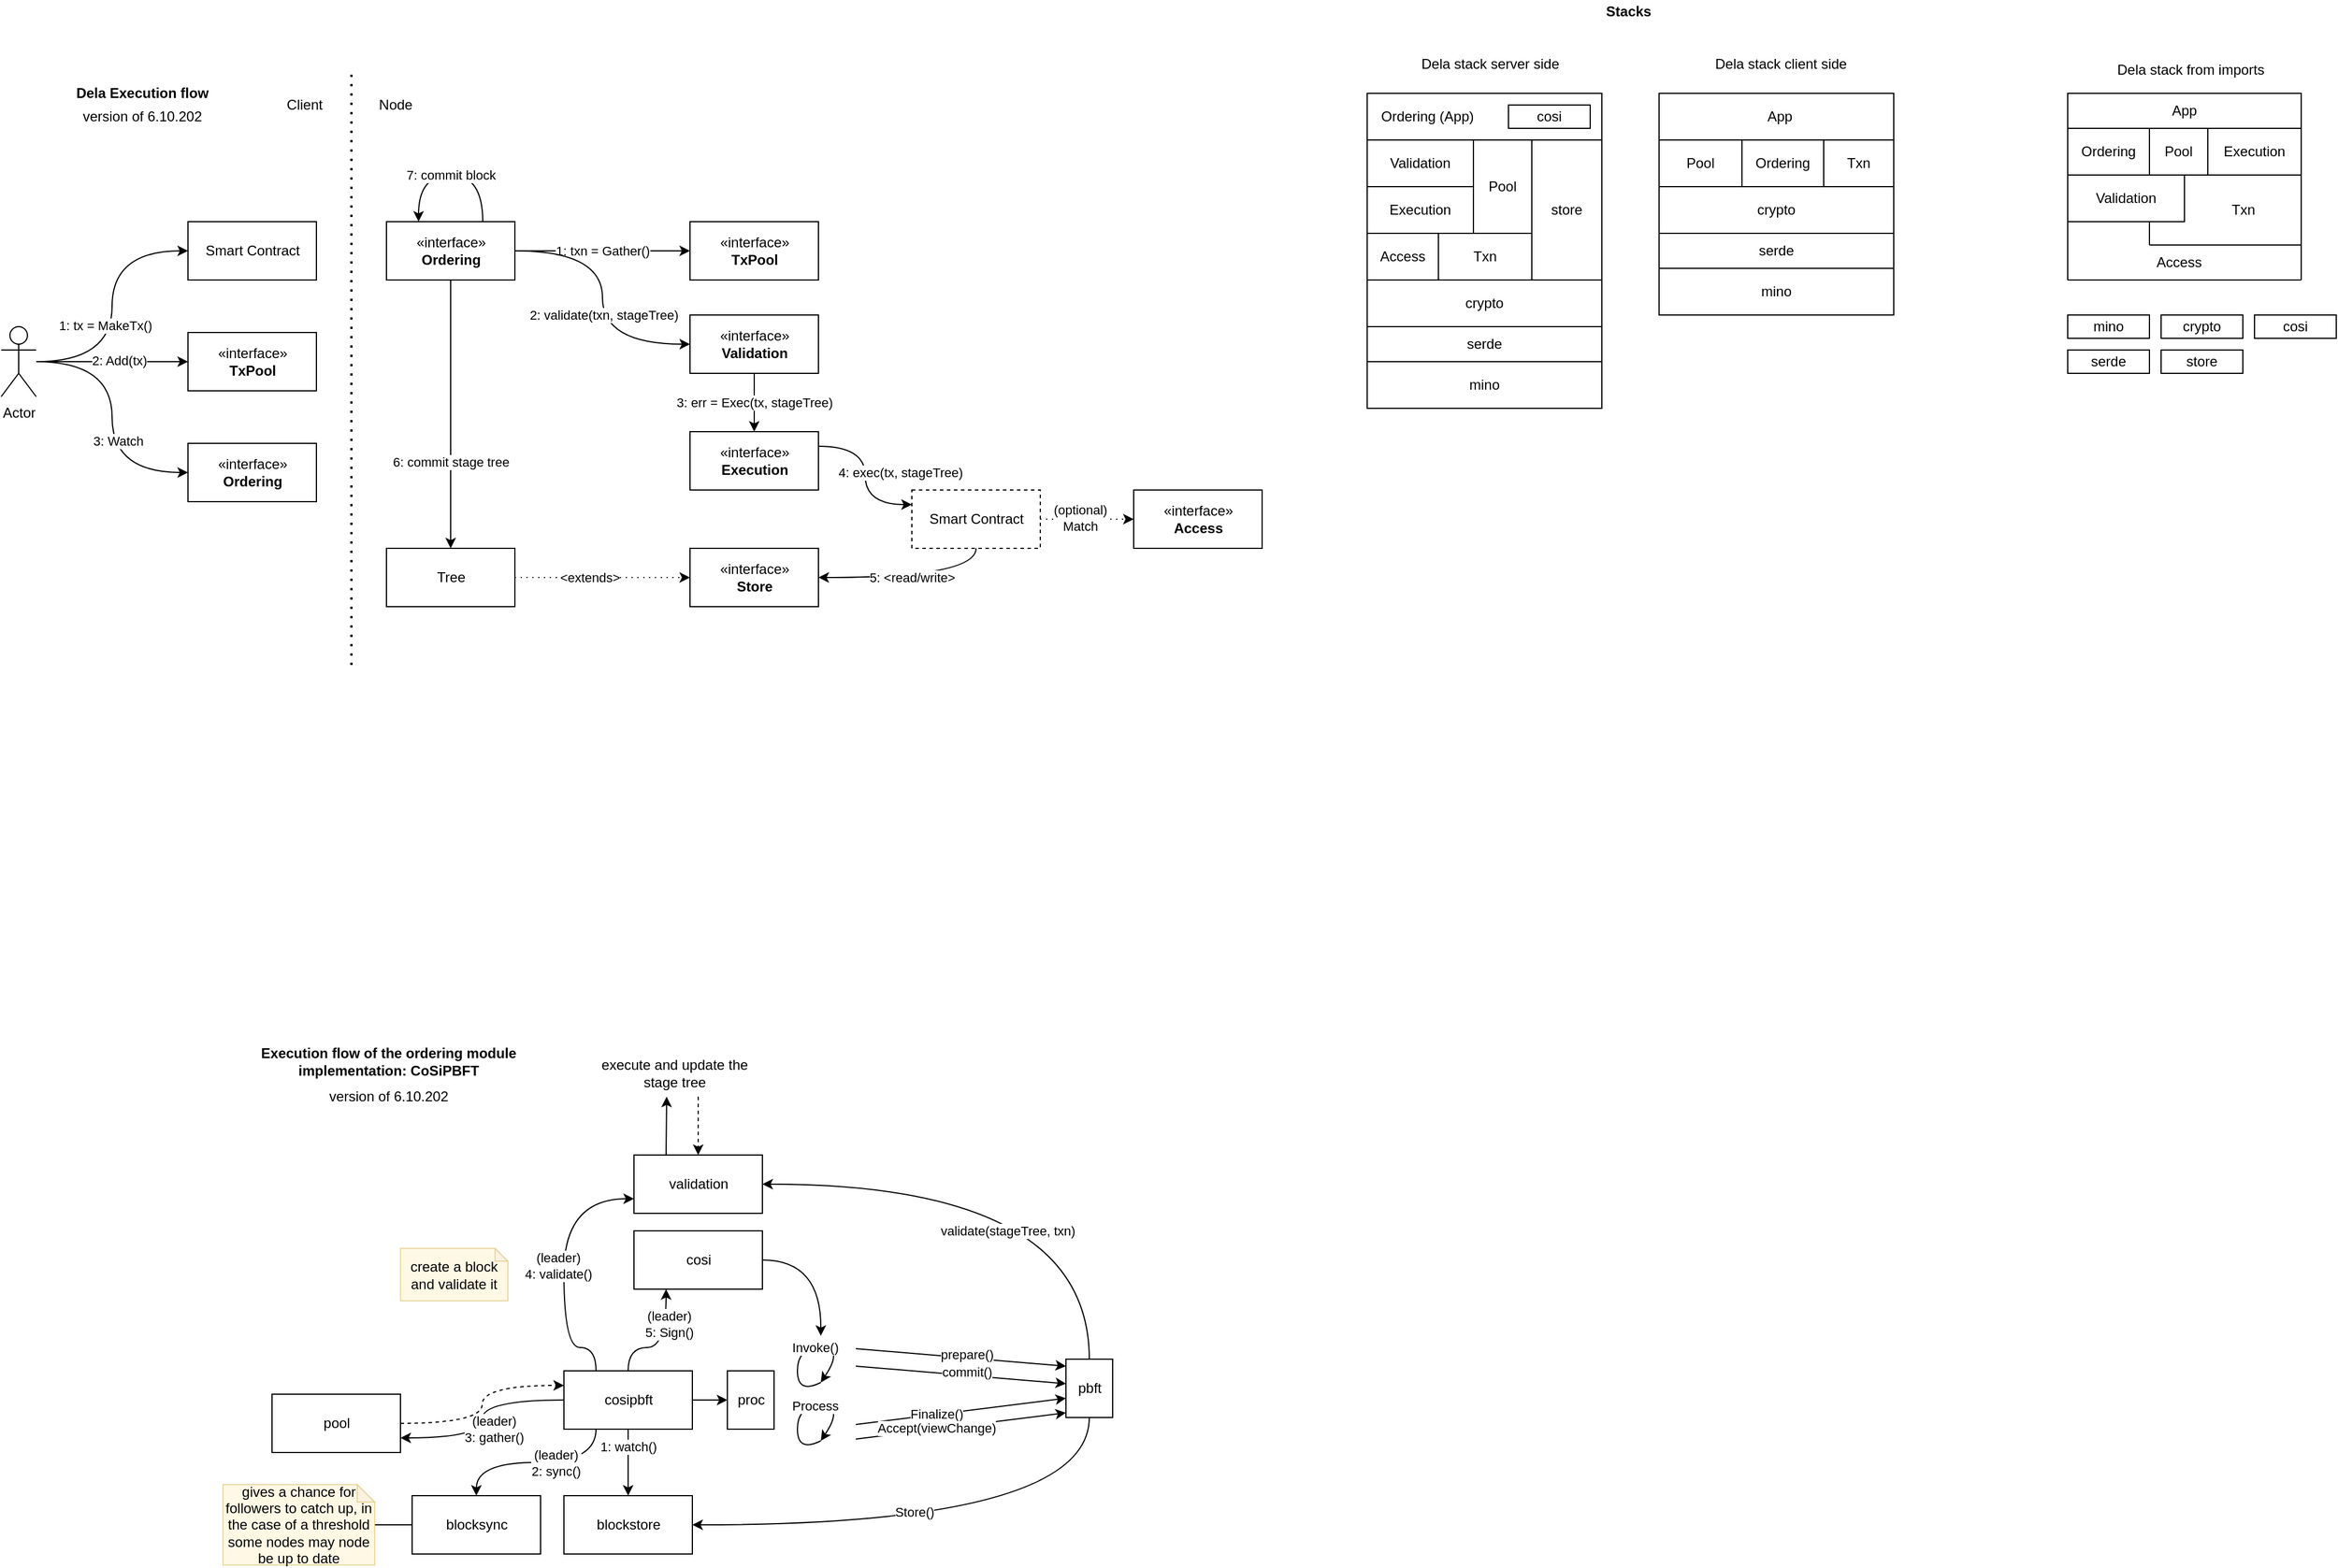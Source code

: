 <mxfile version="13.7.3" type="device"><diagram id="Lo1qWd_rCUlNTBz6Jyar" name="Page-1"><mxGraphModel dx="1171" dy="717" grid="1" gridSize="10" guides="1" tooltips="1" connect="1" arrows="1" fold="1" page="1" pageScale="1" pageWidth="1169" pageHeight="827" math="0" shadow="0"><root><mxCell id="0"/><mxCell id="1" parent="0"/><mxCell id="4vT_wiRByXGR3lEY-Mk2-6" style="edgeStyle=orthogonalEdgeStyle;rounded=0;orthogonalLoop=1;jettySize=auto;html=1;entryX=0;entryY=0.5;entryDx=0;entryDy=0;curved=1;" parent="1" source="4vT_wiRByXGR3lEY-Mk2-2" target="4vT_wiRByXGR3lEY-Mk2-5" edge="1"><mxGeometry relative="1" as="geometry"/></mxCell><mxCell id="4vT_wiRByXGR3lEY-Mk2-8" value="1: tx = MakeTx()" style="edgeLabel;html=1;align=center;verticalAlign=middle;resizable=0;points=[];" parent="4vT_wiRByXGR3lEY-Mk2-6" vertex="1" connectable="0"><mxGeometry x="-0.141" y="6" relative="1" as="geometry"><mxPoint as="offset"/></mxGeometry></mxCell><mxCell id="4vT_wiRByXGR3lEY-Mk2-7" style="edgeStyle=orthogonalEdgeStyle;curved=1;rounded=0;orthogonalLoop=1;jettySize=auto;html=1;entryX=0;entryY=0.5;entryDx=0;entryDy=0;" parent="1" source="4vT_wiRByXGR3lEY-Mk2-2" target="4vT_wiRByXGR3lEY-Mk2-3" edge="1"><mxGeometry relative="1" as="geometry"/></mxCell><mxCell id="4vT_wiRByXGR3lEY-Mk2-11" value="2: Add(tx)" style="edgeLabel;html=1;align=center;verticalAlign=middle;resizable=0;points=[];" parent="4vT_wiRByXGR3lEY-Mk2-7" vertex="1" connectable="0"><mxGeometry x="0.092" y="1" relative="1" as="geometry"><mxPoint as="offset"/></mxGeometry></mxCell><mxCell id="4vT_wiRByXGR3lEY-Mk2-13" style="edgeStyle=orthogonalEdgeStyle;curved=1;rounded=0;orthogonalLoop=1;jettySize=auto;html=1;entryX=0;entryY=0.5;entryDx=0;entryDy=0;" parent="1" source="4vT_wiRByXGR3lEY-Mk2-2" target="4vT_wiRByXGR3lEY-Mk2-12" edge="1"><mxGeometry relative="1" as="geometry"/></mxCell><mxCell id="4vT_wiRByXGR3lEY-Mk2-14" value="3: Watch" style="edgeLabel;html=1;align=center;verticalAlign=middle;resizable=0;points=[];" parent="4vT_wiRByXGR3lEY-Mk2-13" vertex="1" connectable="0"><mxGeometry x="0.182" y="5" relative="1" as="geometry"><mxPoint as="offset"/></mxGeometry></mxCell><mxCell id="4vT_wiRByXGR3lEY-Mk2-2" value="Actor" style="shape=umlActor;verticalLabelPosition=bottom;verticalAlign=top;html=1;" parent="1" vertex="1"><mxGeometry x="20" y="380" width="30" height="60" as="geometry"/></mxCell><mxCell id="4vT_wiRByXGR3lEY-Mk2-3" value="«interface»&lt;br&gt;&lt;b&gt;TxPool&lt;/b&gt;" style="html=1;" parent="1" vertex="1"><mxGeometry x="180" y="385" width="110" height="50" as="geometry"/></mxCell><mxCell id="4vT_wiRByXGR3lEY-Mk2-5" value="Smart Contract" style="html=1;" parent="1" vertex="1"><mxGeometry x="180" y="290" width="110" height="50" as="geometry"/></mxCell><mxCell id="4vT_wiRByXGR3lEY-Mk2-12" value="«interface»&lt;br&gt;&lt;b&gt;Ordering&lt;/b&gt;" style="html=1;" parent="1" vertex="1"><mxGeometry x="180" y="480" width="110" height="50" as="geometry"/></mxCell><mxCell id="4vT_wiRByXGR3lEY-Mk2-17" value="1: txn = Gather()" style="edgeStyle=orthogonalEdgeStyle;curved=1;rounded=0;orthogonalLoop=1;jettySize=auto;html=1;entryX=0;entryY=0.5;entryDx=0;entryDy=0;" parent="1" source="4vT_wiRByXGR3lEY-Mk2-15" target="4vT_wiRByXGR3lEY-Mk2-16" edge="1"><mxGeometry relative="1" as="geometry"/></mxCell><mxCell id="4vT_wiRByXGR3lEY-Mk2-24" style="edgeStyle=orthogonalEdgeStyle;curved=1;rounded=0;orthogonalLoop=1;jettySize=auto;html=1;entryX=0;entryY=0.5;entryDx=0;entryDy=0;" parent="1" source="4vT_wiRByXGR3lEY-Mk2-15" target="4vT_wiRByXGR3lEY-Mk2-18" edge="1"><mxGeometry relative="1" as="geometry"/></mxCell><mxCell id="4vT_wiRByXGR3lEY-Mk2-25" value="2: validate(txn, stageTree)" style="edgeLabel;html=1;align=center;verticalAlign=middle;resizable=0;points=[];" parent="4vT_wiRByXGR3lEY-Mk2-24" vertex="1" connectable="0"><mxGeometry x="0.13" y="1" relative="1" as="geometry"><mxPoint as="offset"/></mxGeometry></mxCell><mxCell id="nVZTnqn4Kalg_43-VjMe-18" style="edgeStyle=orthogonalEdgeStyle;curved=1;rounded=0;orthogonalLoop=1;jettySize=auto;html=1;entryX=0.5;entryY=0;entryDx=0;entryDy=0;" edge="1" parent="1" source="4vT_wiRByXGR3lEY-Mk2-15" target="nVZTnqn4Kalg_43-VjMe-20"><mxGeometry relative="1" as="geometry"/></mxCell><mxCell id="nVZTnqn4Kalg_43-VjMe-19" value="6: commit stage tree" style="edgeLabel;html=1;align=center;verticalAlign=middle;resizable=0;points=[];" vertex="1" connectable="0" parent="nVZTnqn4Kalg_43-VjMe-18"><mxGeometry x="0.339" y="-17" relative="1" as="geometry"><mxPoint x="17" y="1.29" as="offset"/></mxGeometry></mxCell><mxCell id="4vT_wiRByXGR3lEY-Mk2-15" value="«interface»&lt;br&gt;&lt;b&gt;Ordering&lt;/b&gt;" style="html=1;" parent="1" vertex="1"><mxGeometry x="350" y="290" width="110" height="50" as="geometry"/></mxCell><mxCell id="4vT_wiRByXGR3lEY-Mk2-16" value="«interface»&lt;br&gt;&lt;b&gt;TxPool&lt;/b&gt;" style="html=1;" parent="1" vertex="1"><mxGeometry x="610" y="290" width="110" height="50" as="geometry"/></mxCell><mxCell id="4vT_wiRByXGR3lEY-Mk2-21" value="3: err = Exec(tx, stageTree)" style="edgeStyle=orthogonalEdgeStyle;curved=1;rounded=0;orthogonalLoop=1;jettySize=auto;html=1;exitX=0.5;exitY=1;exitDx=0;exitDy=0;entryX=0.5;entryY=0;entryDx=0;entryDy=0;" parent="1" source="4vT_wiRByXGR3lEY-Mk2-18" target="4vT_wiRByXGR3lEY-Mk2-20" edge="1"><mxGeometry relative="1" as="geometry"/></mxCell><mxCell id="4vT_wiRByXGR3lEY-Mk2-18" value="«interface»&lt;br&gt;&lt;b&gt;Validation&lt;/b&gt;" style="html=1;" parent="1" vertex="1"><mxGeometry x="610" y="370" width="110" height="50" as="geometry"/></mxCell><mxCell id="4vT_wiRByXGR3lEY-Mk2-23" value="5: &amp;lt;read/write&amp;gt;" style="edgeStyle=orthogonalEdgeStyle;curved=1;rounded=0;orthogonalLoop=1;jettySize=auto;html=1;exitX=0.5;exitY=1;exitDx=0;exitDy=0;" parent="1" source="nVZTnqn4Kalg_43-VjMe-10" target="4vT_wiRByXGR3lEY-Mk2-22" edge="1"><mxGeometry relative="1" as="geometry"/></mxCell><mxCell id="nVZTnqn4Kalg_43-VjMe-11" style="edgeStyle=orthogonalEdgeStyle;curved=1;rounded=0;orthogonalLoop=1;jettySize=auto;html=1;entryX=0;entryY=0.25;entryDx=0;entryDy=0;exitX=1;exitY=0.25;exitDx=0;exitDy=0;" edge="1" parent="1" source="4vT_wiRByXGR3lEY-Mk2-20" target="nVZTnqn4Kalg_43-VjMe-10"><mxGeometry relative="1" as="geometry"/></mxCell><mxCell id="nVZTnqn4Kalg_43-VjMe-25" value="4: exec(tx, stageTree)" style="edgeLabel;html=1;align=center;verticalAlign=middle;resizable=0;points=[];" vertex="1" connectable="0" parent="nVZTnqn4Kalg_43-VjMe-11"><mxGeometry x="0.162" y="6" relative="1" as="geometry"><mxPoint x="24" y="-13.33" as="offset"/></mxGeometry></mxCell><mxCell id="4vT_wiRByXGR3lEY-Mk2-20" value="«interface»&lt;br&gt;&lt;b&gt;Execution&lt;/b&gt;" style="html=1;" parent="1" vertex="1"><mxGeometry x="610" y="470" width="110" height="50" as="geometry"/></mxCell><mxCell id="4vT_wiRByXGR3lEY-Mk2-22" value="«interface»&lt;br&gt;&lt;b&gt;Store&lt;/b&gt;" style="html=1;" parent="1" vertex="1"><mxGeometry x="610" y="570" width="110" height="50" as="geometry"/></mxCell><mxCell id="4vT_wiRByXGR3lEY-Mk2-26" value="7: commit block" style="edgeStyle=orthogonalEdgeStyle;curved=1;rounded=0;orthogonalLoop=1;jettySize=auto;html=1;exitX=0.75;exitY=0;exitDx=0;exitDy=0;entryX=0.25;entryY=0;entryDx=0;entryDy=0;" parent="1" source="4vT_wiRByXGR3lEY-Mk2-15" target="4vT_wiRByXGR3lEY-Mk2-15" edge="1"><mxGeometry relative="1" as="geometry"><Array as="points"><mxPoint x="433" y="250"/><mxPoint x="378" y="250"/></Array></mxGeometry></mxCell><mxCell id="4vT_wiRByXGR3lEY-Mk2-27" value="" style="endArrow=none;dashed=1;html=1;dashPattern=1 3;strokeWidth=2;" parent="1" edge="1"><mxGeometry width="50" height="50" relative="1" as="geometry"><mxPoint x="320" y="670" as="sourcePoint"/><mxPoint x="320" y="160" as="targetPoint"/></mxGeometry></mxCell><mxCell id="4vT_wiRByXGR3lEY-Mk2-28" value="Client" style="text;html=1;strokeColor=none;fillColor=none;align=center;verticalAlign=middle;whiteSpace=wrap;rounded=0;" parent="1" vertex="1"><mxGeometry x="260" y="180" width="40" height="20" as="geometry"/></mxCell><mxCell id="4vT_wiRByXGR3lEY-Mk2-29" value="Node" style="text;html=1;strokeColor=none;fillColor=none;align=center;verticalAlign=middle;whiteSpace=wrap;rounded=0;" parent="1" vertex="1"><mxGeometry x="338" y="180" width="40" height="20" as="geometry"/></mxCell><mxCell id="4vT_wiRByXGR3lEY-Mk2-31" value="Ordering" style="rounded=0;whiteSpace=wrap;html=1;" parent="1" vertex="1"><mxGeometry x="1790" y="210" width="70" height="40" as="geometry"/></mxCell><mxCell id="4vT_wiRByXGR3lEY-Mk2-32" value="Validation" style="rounded=0;whiteSpace=wrap;html=1;" parent="1" vertex="1"><mxGeometry x="1790" y="250" width="100" height="40" as="geometry"/></mxCell><mxCell id="4vT_wiRByXGR3lEY-Mk2-33" value="Pool" style="rounded=0;whiteSpace=wrap;html=1;" parent="1" vertex="1"><mxGeometry x="1860" y="210" width="50" height="40" as="geometry"/></mxCell><mxCell id="4vT_wiRByXGR3lEY-Mk2-34" value="Execution" style="rounded=0;whiteSpace=wrap;html=1;" parent="1" vertex="1"><mxGeometry x="1910" y="210" width="80" height="40" as="geometry"/></mxCell><mxCell id="4vT_wiRByXGR3lEY-Mk2-37" value="" style="endArrow=none;html=1;elbow=vertical;" parent="1" edge="1"><mxGeometry width="50" height="50" relative="1" as="geometry"><mxPoint x="1860" y="310" as="sourcePoint"/><mxPoint x="1990" y="310" as="targetPoint"/></mxGeometry></mxCell><mxCell id="4vT_wiRByXGR3lEY-Mk2-39" value="" style="endArrow=none;html=1;elbow=vertical;exitX=1;exitY=1;exitDx=0;exitDy=0;" parent="1" source="4vT_wiRByXGR3lEY-Mk2-34" edge="1"><mxGeometry width="50" height="50" relative="1" as="geometry"><mxPoint x="1880" y="380" as="sourcePoint"/><mxPoint x="1990" y="340" as="targetPoint"/></mxGeometry></mxCell><mxCell id="4vT_wiRByXGR3lEY-Mk2-40" value="" style="endArrow=none;html=1;elbow=vertical;" parent="1" edge="1"><mxGeometry width="50" height="50" relative="1" as="geometry"><mxPoint x="1860" y="310" as="sourcePoint"/><mxPoint x="1860" y="290" as="targetPoint"/></mxGeometry></mxCell><mxCell id="4vT_wiRByXGR3lEY-Mk2-41" value="Txn" style="text;html=1;align=center;verticalAlign=middle;resizable=0;points=[];autosize=1;" parent="1" vertex="1"><mxGeometry x="1920" y="270" width="40" height="20" as="geometry"/></mxCell><mxCell id="4vT_wiRByXGR3lEY-Mk2-43" value="" style="endArrow=none;html=1;" parent="1" edge="1"><mxGeometry width="50" height="50" relative="1" as="geometry"><mxPoint x="1790" y="340" as="sourcePoint"/><mxPoint x="1990" y="340" as="targetPoint"/></mxGeometry></mxCell><mxCell id="4vT_wiRByXGR3lEY-Mk2-44" value="" style="endArrow=none;html=1;entryX=0;entryY=1;entryDx=0;entryDy=0;" parent="1" target="4vT_wiRByXGR3lEY-Mk2-32" edge="1"><mxGeometry width="50" height="50" relative="1" as="geometry"><mxPoint x="1790" y="340" as="sourcePoint"/><mxPoint x="2050" y="440" as="targetPoint"/></mxGeometry></mxCell><mxCell id="4vT_wiRByXGR3lEY-Mk2-45" value="Access" style="text;html=1;align=center;verticalAlign=middle;resizable=0;points=[];autosize=1;" parent="1" vertex="1"><mxGeometry x="1860" y="315" width="50" height="20" as="geometry"/></mxCell><mxCell id="4vT_wiRByXGR3lEY-Mk2-46" value="Dela stack from imports" style="text;html=1;align=center;verticalAlign=middle;resizable=0;points=[];autosize=1;" parent="1" vertex="1"><mxGeometry x="1825" y="150" width="140" height="20" as="geometry"/></mxCell><mxCell id="4vT_wiRByXGR3lEY-Mk2-47" value="App" style="whiteSpace=wrap;html=1;" parent="1" vertex="1"><mxGeometry x="1790" y="180" width="200" height="30" as="geometry"/></mxCell><mxCell id="PSM92Pu0TWiYnWZvgJDg-9" style="edgeStyle=orthogonalEdgeStyle;rounded=0;orthogonalLoop=1;jettySize=auto;html=1;entryX=0.5;entryY=0;entryDx=0;entryDy=0;exitX=0.5;exitY=1;exitDx=0;exitDy=0;curved=1;" parent="1" source="PSM92Pu0TWiYnWZvgJDg-2" target="PSM92Pu0TWiYnWZvgJDg-8" edge="1"><mxGeometry relative="1" as="geometry"/></mxCell><mxCell id="PSM92Pu0TWiYnWZvgJDg-10" value="1: watch()" style="edgeLabel;html=1;align=center;verticalAlign=middle;resizable=0;points=[];" parent="PSM92Pu0TWiYnWZvgJDg-9" vertex="1" connectable="0"><mxGeometry x="-0.471" relative="1" as="geometry"><mxPoint as="offset"/></mxGeometry></mxCell><mxCell id="PSM92Pu0TWiYnWZvgJDg-11" style="edgeStyle=orthogonalEdgeStyle;curved=1;rounded=0;orthogonalLoop=1;jettySize=auto;html=1;entryX=0;entryY=0.5;entryDx=0;entryDy=0;" parent="1" source="PSM92Pu0TWiYnWZvgJDg-2" target="PSM92Pu0TWiYnWZvgJDg-7" edge="1"><mxGeometry relative="1" as="geometry"/></mxCell><mxCell id="PSM92Pu0TWiYnWZvgJDg-30" style="edgeStyle=orthogonalEdgeStyle;curved=1;rounded=0;orthogonalLoop=1;jettySize=auto;html=1;exitX=0.25;exitY=1;exitDx=0;exitDy=0;entryX=0.5;entryY=0;entryDx=0;entryDy=0;" parent="1" source="PSM92Pu0TWiYnWZvgJDg-2" target="PSM92Pu0TWiYnWZvgJDg-3" edge="1"><mxGeometry relative="1" as="geometry"/></mxCell><mxCell id="PSM92Pu0TWiYnWZvgJDg-31" value="(leader)&lt;br&gt;2: sync()" style="edgeLabel;html=1;align=center;verticalAlign=middle;resizable=0;points=[];" parent="PSM92Pu0TWiYnWZvgJDg-30" vertex="1" connectable="0"><mxGeometry x="-0.21" relative="1" as="geometry"><mxPoint as="offset"/></mxGeometry></mxCell><mxCell id="PSM92Pu0TWiYnWZvgJDg-32" style="edgeStyle=orthogonalEdgeStyle;curved=1;rounded=0;orthogonalLoop=1;jettySize=auto;html=1;entryX=1;entryY=0.75;entryDx=0;entryDy=0;" parent="1" source="PSM92Pu0TWiYnWZvgJDg-2" target="PSM92Pu0TWiYnWZvgJDg-4" edge="1"><mxGeometry relative="1" as="geometry"/></mxCell><mxCell id="PSM92Pu0TWiYnWZvgJDg-33" value="(leader)&lt;br&gt;3: gather()" style="edgeLabel;html=1;align=center;verticalAlign=middle;resizable=0;points=[];" parent="PSM92Pu0TWiYnWZvgJDg-32" vertex="1" connectable="0"><mxGeometry x="0.102" y="-3" relative="1" as="geometry"><mxPoint x="13" y="-0.2" as="offset"/></mxGeometry></mxCell><mxCell id="PSM92Pu0TWiYnWZvgJDg-36" style="edgeStyle=orthogonalEdgeStyle;curved=1;rounded=0;orthogonalLoop=1;jettySize=auto;html=1;exitX=0.25;exitY=0;exitDx=0;exitDy=0;entryX=0;entryY=0.75;entryDx=0;entryDy=0;" parent="1" source="PSM92Pu0TWiYnWZvgJDg-2" target="PSM92Pu0TWiYnWZvgJDg-6" edge="1"><mxGeometry relative="1" as="geometry"><Array as="points"><mxPoint x="529" y="1255"/><mxPoint x="502" y="1255"/><mxPoint x="502" y="1128"/></Array></mxGeometry></mxCell><mxCell id="PSM92Pu0TWiYnWZvgJDg-38" value="(leader)&lt;br&gt;4: validate()" style="edgeLabel;html=1;align=center;verticalAlign=middle;resizable=0;points=[];" parent="PSM92Pu0TWiYnWZvgJDg-36" vertex="1" connectable="0"><mxGeometry x="0.004" y="5" relative="1" as="geometry"><mxPoint as="offset"/></mxGeometry></mxCell><mxCell id="PSM92Pu0TWiYnWZvgJDg-39" style="edgeStyle=orthogonalEdgeStyle;curved=1;rounded=0;orthogonalLoop=1;jettySize=auto;html=1;exitX=0.5;exitY=0;exitDx=0;exitDy=0;entryX=0.25;entryY=1;entryDx=0;entryDy=0;" parent="1" source="PSM92Pu0TWiYnWZvgJDg-2" target="PSM92Pu0TWiYnWZvgJDg-5" edge="1"><mxGeometry relative="1" as="geometry"><Array as="points"><mxPoint x="557" y="1255"/><mxPoint x="590" y="1255"/></Array></mxGeometry></mxCell><mxCell id="PSM92Pu0TWiYnWZvgJDg-40" value="(leader)&lt;br&gt;5: Sign()" style="edgeLabel;html=1;align=center;verticalAlign=middle;resizable=0;points=[];" parent="PSM92Pu0TWiYnWZvgJDg-39" vertex="1" connectable="0"><mxGeometry x="0.449" y="5" relative="1" as="geometry"><mxPoint x="7.5" y="1.67" as="offset"/></mxGeometry></mxCell><mxCell id="PSM92Pu0TWiYnWZvgJDg-2" value="cosipbft" style="html=1;" parent="1" vertex="1"><mxGeometry x="502" y="1275" width="110" height="50" as="geometry"/></mxCell><mxCell id="PSM92Pu0TWiYnWZvgJDg-3" value="blocksync" style="html=1;" parent="1" vertex="1"><mxGeometry x="372" y="1382" width="110" height="50" as="geometry"/></mxCell><mxCell id="nVZTnqn4Kalg_43-VjMe-7" style="edgeStyle=orthogonalEdgeStyle;curved=1;rounded=0;orthogonalLoop=1;jettySize=auto;html=1;exitX=1;exitY=0.5;exitDx=0;exitDy=0;entryX=0;entryY=0.25;entryDx=0;entryDy=0;dashed=1;" edge="1" parent="1" source="PSM92Pu0TWiYnWZvgJDg-4" target="PSM92Pu0TWiYnWZvgJDg-2"><mxGeometry relative="1" as="geometry"/></mxCell><mxCell id="PSM92Pu0TWiYnWZvgJDg-4" value="pool" style="html=1;" parent="1" vertex="1"><mxGeometry x="252" y="1295" width="110" height="50" as="geometry"/></mxCell><mxCell id="PSM92Pu0TWiYnWZvgJDg-41" style="edgeStyle=orthogonalEdgeStyle;curved=1;rounded=0;orthogonalLoop=1;jettySize=auto;html=1;" parent="1" source="PSM92Pu0TWiYnWZvgJDg-5" edge="1"><mxGeometry relative="1" as="geometry"><mxPoint x="722" y="1245" as="targetPoint"/></mxGeometry></mxCell><mxCell id="PSM92Pu0TWiYnWZvgJDg-5" value="cosi" style="html=1;" parent="1" vertex="1"><mxGeometry x="562" y="1155" width="110" height="50" as="geometry"/></mxCell><mxCell id="PSM92Pu0TWiYnWZvgJDg-6" value="validation" style="html=1;" parent="1" vertex="1"><mxGeometry x="562" y="1090" width="110" height="50" as="geometry"/></mxCell><mxCell id="PSM92Pu0TWiYnWZvgJDg-7" value="proc" style="html=1;" parent="1" vertex="1"><mxGeometry x="642" y="1275" width="40" height="50" as="geometry"/></mxCell><mxCell id="PSM92Pu0TWiYnWZvgJDg-8" value="blockstore" style="html=1;" parent="1" vertex="1"><mxGeometry x="502" y="1382" width="110" height="50" as="geometry"/></mxCell><mxCell id="PSM92Pu0TWiYnWZvgJDg-19" value="" style="curved=1;endArrow=classic;html=1;" parent="1" edge="1"><mxGeometry width="50" height="50" relative="1" as="geometry"><mxPoint x="722" y="1285" as="sourcePoint"/><mxPoint x="722" y="1285" as="targetPoint"/><Array as="points"><mxPoint x="702" y="1295"/><mxPoint x="702" y="1255"/><mxPoint x="742" y="1255"/></Array></mxGeometry></mxCell><mxCell id="PSM92Pu0TWiYnWZvgJDg-20" value="Invoke()" style="edgeLabel;html=1;align=center;verticalAlign=middle;resizable=0;points=[];" parent="PSM92Pu0TWiYnWZvgJDg-19" vertex="1" connectable="0"><mxGeometry x="0.11" relative="1" as="geometry"><mxPoint as="offset"/></mxGeometry></mxCell><mxCell id="PSM92Pu0TWiYnWZvgJDg-21" value="v" style="curved=1;endArrow=classic;html=1;" parent="1" edge="1"><mxGeometry width="50" height="50" relative="1" as="geometry"><mxPoint x="722" y="1335" as="sourcePoint"/><mxPoint x="722" y="1335" as="targetPoint"/><Array as="points"><mxPoint x="702" y="1345"/><mxPoint x="702" y="1305"/><mxPoint x="742" y="1305"/></Array></mxGeometry></mxCell><mxCell id="PSM92Pu0TWiYnWZvgJDg-22" value="Process" style="edgeLabel;html=1;align=center;verticalAlign=middle;resizable=0;points=[];" parent="PSM92Pu0TWiYnWZvgJDg-21" vertex="1" connectable="0"><mxGeometry x="0.11" relative="1" as="geometry"><mxPoint as="offset"/></mxGeometry></mxCell><mxCell id="PSM92Pu0TWiYnWZvgJDg-28" style="edgeStyle=orthogonalEdgeStyle;curved=1;rounded=0;orthogonalLoop=1;jettySize=auto;html=1;entryX=1;entryY=0.5;entryDx=0;entryDy=0;exitX=0.5;exitY=1;exitDx=0;exitDy=0;" parent="1" source="PSM92Pu0TWiYnWZvgJDg-23" target="PSM92Pu0TWiYnWZvgJDg-8" edge="1"><mxGeometry relative="1" as="geometry"/></mxCell><mxCell id="PSM92Pu0TWiYnWZvgJDg-29" value="Store()" style="edgeLabel;html=1;align=center;verticalAlign=middle;resizable=0;points=[];" parent="PSM92Pu0TWiYnWZvgJDg-28" vertex="1" connectable="0"><mxGeometry x="0.122" y="-11" relative="1" as="geometry"><mxPoint as="offset"/></mxGeometry></mxCell><mxCell id="PSM92Pu0TWiYnWZvgJDg-43" style="edgeStyle=orthogonalEdgeStyle;curved=1;rounded=0;orthogonalLoop=1;jettySize=auto;html=1;entryX=1;entryY=0.5;entryDx=0;entryDy=0;exitX=0.5;exitY=0;exitDx=0;exitDy=0;" parent="1" source="PSM92Pu0TWiYnWZvgJDg-23" target="PSM92Pu0TWiYnWZvgJDg-6" edge="1"><mxGeometry relative="1" as="geometry"/></mxCell><mxCell id="PSM92Pu0TWiYnWZvgJDg-44" value="validate(stageTree, txn)" style="edgeLabel;html=1;align=center;verticalAlign=middle;resizable=0;points=[];" parent="PSM92Pu0TWiYnWZvgJDg-43" vertex="1" connectable="0"><mxGeometry x="0.137" y="25" relative="1" as="geometry"><mxPoint x="24" y="15" as="offset"/></mxGeometry></mxCell><mxCell id="PSM92Pu0TWiYnWZvgJDg-23" value="pbft" style="html=1;" parent="1" vertex="1"><mxGeometry x="932" y="1265" width="40" height="50" as="geometry"/></mxCell><mxCell id="PSM92Pu0TWiYnWZvgJDg-24" value="" style="endArrow=classic;html=1;entryX=0;entryY=0.2;entryDx=0;entryDy=0;entryPerimeter=0;" parent="1" edge="1"><mxGeometry width="50" height="50" relative="1" as="geometry"><mxPoint x="752" y="1256" as="sourcePoint"/><mxPoint x="932" y="1271" as="targetPoint"/></mxGeometry></mxCell><mxCell id="PSM92Pu0TWiYnWZvgJDg-25" value="prepare()" style="edgeLabel;html=1;align=center;verticalAlign=middle;resizable=0;points=[];" parent="PSM92Pu0TWiYnWZvgJDg-24" vertex="1" connectable="0"><mxGeometry x="-0.232" y="1" relative="1" as="geometry"><mxPoint x="25.56" y="0.22" as="offset"/></mxGeometry></mxCell><mxCell id="PSM92Pu0TWiYnWZvgJDg-26" value="" style="endArrow=classic;html=1;entryX=0;entryY=0.75;entryDx=0;entryDy=0;" parent="1" edge="1"><mxGeometry width="50" height="50" relative="1" as="geometry"><mxPoint x="752" y="1321" as="sourcePoint"/><mxPoint x="932" y="1298.5" as="targetPoint"/></mxGeometry></mxCell><mxCell id="PSM92Pu0TWiYnWZvgJDg-27" value="Finalize()" style="edgeLabel;html=1;align=center;verticalAlign=middle;resizable=0;points=[];" parent="PSM92Pu0TWiYnWZvgJDg-26" vertex="1" connectable="0"><mxGeometry x="-0.232" y="1" relative="1" as="geometry"><mxPoint as="offset"/></mxGeometry></mxCell><mxCell id="PSM92Pu0TWiYnWZvgJDg-42" value="Execution flow of the ordering module implementation: CoSiPBFT" style="text;html=1;strokeColor=none;fillColor=none;align=center;verticalAlign=middle;whiteSpace=wrap;rounded=0;fontStyle=1" parent="1" vertex="1"><mxGeometry x="222" y="1000" width="260" height="20" as="geometry"/></mxCell><mxCell id="PSM92Pu0TWiYnWZvgJDg-45" value="" style="endArrow=classic;html=1;entryX=0;entryY=0.2;entryDx=0;entryDy=0;entryPerimeter=0;" parent="1" edge="1"><mxGeometry width="50" height="50" relative="1" as="geometry"><mxPoint x="752" y="1271" as="sourcePoint"/><mxPoint x="932" y="1286" as="targetPoint"/></mxGeometry></mxCell><mxCell id="PSM92Pu0TWiYnWZvgJDg-46" value="commit()" style="edgeLabel;html=1;align=center;verticalAlign=middle;resizable=0;points=[];" parent="PSM92Pu0TWiYnWZvgJDg-45" vertex="1" connectable="0"><mxGeometry x="-0.232" y="1" relative="1" as="geometry"><mxPoint x="25.56" y="0.22" as="offset"/></mxGeometry></mxCell><mxCell id="PSM92Pu0TWiYnWZvgJDg-47" value="" style="endArrow=classic;html=1;entryX=0;entryY=0.75;entryDx=0;entryDy=0;" parent="1" edge="1"><mxGeometry width="50" height="50" relative="1" as="geometry"><mxPoint x="752" y="1333.5" as="sourcePoint"/><mxPoint x="932" y="1311" as="targetPoint"/></mxGeometry></mxCell><mxCell id="PSM92Pu0TWiYnWZvgJDg-48" value="Accept(viewChange)" style="edgeLabel;html=1;align=center;verticalAlign=middle;resizable=0;points=[];" parent="PSM92Pu0TWiYnWZvgJDg-47" vertex="1" connectable="0"><mxGeometry x="-0.232" y="1" relative="1" as="geometry"><mxPoint as="offset"/></mxGeometry></mxCell><mxCell id="PSM92Pu0TWiYnWZvgJDg-49" value="mino" style="rounded=0;whiteSpace=wrap;html=1;" parent="1" vertex="1"><mxGeometry x="1790" y="370" width="70" height="20" as="geometry"/></mxCell><mxCell id="PSM92Pu0TWiYnWZvgJDg-50" value="crypto" style="rounded=0;whiteSpace=wrap;html=1;" parent="1" vertex="1"><mxGeometry x="1870" y="370" width="70" height="20" as="geometry"/></mxCell><mxCell id="PSM92Pu0TWiYnWZvgJDg-51" value="cosi" style="rounded=0;whiteSpace=wrap;html=1;" parent="1" vertex="1"><mxGeometry x="1950" y="370" width="70" height="20" as="geometry"/></mxCell><mxCell id="PSM92Pu0TWiYnWZvgJDg-52" value="serde" style="rounded=0;whiteSpace=wrap;html=1;" parent="1" vertex="1"><mxGeometry x="1790" y="400" width="70" height="20" as="geometry"/></mxCell><mxCell id="PSM92Pu0TWiYnWZvgJDg-53" value="store" style="rounded=0;whiteSpace=wrap;html=1;" parent="1" vertex="1"><mxGeometry x="1870" y="400" width="70" height="20" as="geometry"/></mxCell><mxCell id="nVZTnqn4Kalg_43-VjMe-2" value="" style="endArrow=classic;html=1;exitX=0.25;exitY=0;exitDx=0;exitDy=0;" edge="1" parent="1" source="PSM92Pu0TWiYnWZvgJDg-6"><mxGeometry width="50" height="50" relative="1" as="geometry"><mxPoint x="590" y="1080" as="sourcePoint"/><mxPoint x="590" y="1040" as="targetPoint"/></mxGeometry></mxCell><mxCell id="nVZTnqn4Kalg_43-VjMe-3" value="" style="endArrow=classic;html=1;dashed=1;entryX=0.5;entryY=0;entryDx=0;entryDy=0;" edge="1" parent="1" target="PSM92Pu0TWiYnWZvgJDg-6"><mxGeometry width="50" height="50" relative="1" as="geometry"><mxPoint x="617" y="1040" as="sourcePoint"/><mxPoint x="600" y="1050" as="targetPoint"/></mxGeometry></mxCell><mxCell id="nVZTnqn4Kalg_43-VjMe-5" value="execute and update the stage tree" style="text;html=1;strokeColor=none;fillColor=none;align=center;verticalAlign=middle;whiteSpace=wrap;rounded=0;" vertex="1" parent="1"><mxGeometry x="522" y="1010" width="150" height="20" as="geometry"/></mxCell><mxCell id="nVZTnqn4Kalg_43-VjMe-13" style="edgeStyle=orthogonalEdgeStyle;curved=1;rounded=0;orthogonalLoop=1;jettySize=auto;html=1;entryX=0;entryY=0.5;entryDx=0;entryDy=0;dashed=1;dashPattern=1 4;" edge="1" parent="1" source="nVZTnqn4Kalg_43-VjMe-10" target="nVZTnqn4Kalg_43-VjMe-12"><mxGeometry relative="1" as="geometry"/></mxCell><mxCell id="nVZTnqn4Kalg_43-VjMe-14" value="(optional)&lt;br&gt;Match" style="edgeLabel;html=1;align=center;verticalAlign=middle;resizable=0;points=[];" vertex="1" connectable="0" parent="nVZTnqn4Kalg_43-VjMe-13"><mxGeometry x="-0.156" y="1" relative="1" as="geometry"><mxPoint as="offset"/></mxGeometry></mxCell><mxCell id="nVZTnqn4Kalg_43-VjMe-10" value="Smart Contract" style="html=1;dashed=1;" vertex="1" parent="1"><mxGeometry x="800" y="520" width="110" height="50" as="geometry"/></mxCell><mxCell id="nVZTnqn4Kalg_43-VjMe-12" value="«interface»&lt;br&gt;&lt;b&gt;Access&lt;/b&gt;" style="html=1;" vertex="1" parent="1"><mxGeometry x="990" y="520" width="110" height="50" as="geometry"/></mxCell><mxCell id="nVZTnqn4Kalg_43-VjMe-21" style="edgeStyle=orthogonalEdgeStyle;curved=1;rounded=0;orthogonalLoop=1;jettySize=auto;html=1;entryX=0;entryY=0.5;entryDx=0;entryDy=0;dashed=1;dashPattern=1 4;" edge="1" parent="1" source="nVZTnqn4Kalg_43-VjMe-20" target="4vT_wiRByXGR3lEY-Mk2-22"><mxGeometry relative="1" as="geometry"/></mxCell><mxCell id="nVZTnqn4Kalg_43-VjMe-22" value="&amp;lt;extends&amp;gt;" style="edgeLabel;html=1;align=center;verticalAlign=middle;resizable=0;points=[];" vertex="1" connectable="0" parent="nVZTnqn4Kalg_43-VjMe-21"><mxGeometry x="-0.45" y="-17" relative="1" as="geometry"><mxPoint x="22" y="-17" as="offset"/></mxGeometry></mxCell><mxCell id="nVZTnqn4Kalg_43-VjMe-20" value="Tree" style="html=1;" vertex="1" parent="1"><mxGeometry x="350" y="570" width="110" height="50" as="geometry"/></mxCell><mxCell id="nVZTnqn4Kalg_43-VjMe-26" value="&amp;nbsp; &amp;nbsp;Ordering (App)" style="rounded=0;whiteSpace=wrap;html=1;align=left;" vertex="1" parent="1"><mxGeometry x="1190" y="180" width="201" height="40" as="geometry"/></mxCell><mxCell id="nVZTnqn4Kalg_43-VjMe-27" value="Validation" style="rounded=0;whiteSpace=wrap;html=1;" vertex="1" parent="1"><mxGeometry x="1190" y="220" width="91" height="40" as="geometry"/></mxCell><mxCell id="nVZTnqn4Kalg_43-VjMe-28" value="Pool" style="rounded=0;whiteSpace=wrap;html=1;" vertex="1" parent="1"><mxGeometry x="1281" y="220" width="50" height="80" as="geometry"/></mxCell><mxCell id="nVZTnqn4Kalg_43-VjMe-29" value="Execution" style="rounded=0;whiteSpace=wrap;html=1;" vertex="1" parent="1"><mxGeometry x="1190" y="260" width="91" height="40" as="geometry"/></mxCell><mxCell id="nVZTnqn4Kalg_43-VjMe-37" value="Dela stack server side" style="text;html=1;align=center;verticalAlign=middle;resizable=0;points=[];autosize=1;" vertex="1" parent="1"><mxGeometry x="1230" y="145" width="130" height="20" as="geometry"/></mxCell><mxCell id="nVZTnqn4Kalg_43-VjMe-39" value="mino" style="rounded=0;whiteSpace=wrap;html=1;" vertex="1" parent="1"><mxGeometry x="1190" y="410" width="201" height="40" as="geometry"/></mxCell><mxCell id="nVZTnqn4Kalg_43-VjMe-40" value="crypto" style="rounded=0;whiteSpace=wrap;html=1;" vertex="1" parent="1"><mxGeometry x="1190" y="340" width="201" height="40" as="geometry"/></mxCell><mxCell id="nVZTnqn4Kalg_43-VjMe-41" value="cosi" style="rounded=0;whiteSpace=wrap;html=1;" vertex="1" parent="1"><mxGeometry x="1311" y="190" width="70" height="20" as="geometry"/></mxCell><mxCell id="nVZTnqn4Kalg_43-VjMe-42" value="serde" style="rounded=0;whiteSpace=wrap;html=1;" vertex="1" parent="1"><mxGeometry x="1190" y="380" width="201" height="30" as="geometry"/></mxCell><mxCell id="nVZTnqn4Kalg_43-VjMe-43" value="store" style="rounded=0;whiteSpace=wrap;html=1;" vertex="1" parent="1"><mxGeometry x="1331" y="220" width="60" height="120" as="geometry"/></mxCell><mxCell id="nVZTnqn4Kalg_43-VjMe-44" value="Txn" style="rounded=0;whiteSpace=wrap;html=1;" vertex="1" parent="1"><mxGeometry x="1251" y="300" width="80" height="40" as="geometry"/></mxCell><mxCell id="nVZTnqn4Kalg_43-VjMe-45" value="Access" style="rounded=0;whiteSpace=wrap;html=1;" vertex="1" parent="1"><mxGeometry x="1190" y="300" width="61" height="40" as="geometry"/></mxCell><mxCell id="nVZTnqn4Kalg_43-VjMe-46" value="&amp;nbsp; App" style="rounded=0;whiteSpace=wrap;html=1;align=center;" vertex="1" parent="1"><mxGeometry x="1440" y="180" width="201" height="40" as="geometry"/></mxCell><mxCell id="nVZTnqn4Kalg_43-VjMe-48" value="Pool" style="rounded=0;whiteSpace=wrap;html=1;" vertex="1" parent="1"><mxGeometry x="1440" y="220" width="71" height="40" as="geometry"/></mxCell><mxCell id="nVZTnqn4Kalg_43-VjMe-50" value="Dela stack client side" style="text;html=1;align=center;verticalAlign=middle;resizable=0;points=[];autosize=1;" vertex="1" parent="1"><mxGeometry x="1479" y="145" width="130" height="20" as="geometry"/></mxCell><mxCell id="nVZTnqn4Kalg_43-VjMe-51" value="mino" style="rounded=0;whiteSpace=wrap;html=1;" vertex="1" parent="1"><mxGeometry x="1440" y="330" width="201" height="40" as="geometry"/></mxCell><mxCell id="nVZTnqn4Kalg_43-VjMe-52" value="crypto" style="rounded=0;whiteSpace=wrap;html=1;" vertex="1" parent="1"><mxGeometry x="1440" y="260" width="201" height="40" as="geometry"/></mxCell><mxCell id="nVZTnqn4Kalg_43-VjMe-54" value="serde" style="rounded=0;whiteSpace=wrap;html=1;" vertex="1" parent="1"><mxGeometry x="1440" y="300" width="201" height="30" as="geometry"/></mxCell><mxCell id="nVZTnqn4Kalg_43-VjMe-56" value="Txn" style="rounded=0;whiteSpace=wrap;html=1;" vertex="1" parent="1"><mxGeometry x="1581" y="220" width="60" height="40" as="geometry"/></mxCell><mxCell id="nVZTnqn4Kalg_43-VjMe-58" value="Ordering" style="rounded=0;whiteSpace=wrap;html=1;" vertex="1" parent="1"><mxGeometry x="1511" y="220" width="70" height="40" as="geometry"/></mxCell><mxCell id="nVZTnqn4Kalg_43-VjMe-61" style="edgeStyle=orthogonalEdgeStyle;curved=1;rounded=0;orthogonalLoop=1;jettySize=auto;html=1;entryX=0;entryY=0.75;entryDx=0;entryDy=0;strokeColor=none;" edge="1" parent="1" source="nVZTnqn4Kalg_43-VjMe-59" target="PSM92Pu0TWiYnWZvgJDg-3"><mxGeometry relative="1" as="geometry"/></mxCell><mxCell id="nVZTnqn4Kalg_43-VjMe-62" style="edgeStyle=orthogonalEdgeStyle;curved=1;rounded=0;orthogonalLoop=1;jettySize=auto;html=1;endArrow=none;endFill=0;" edge="1" parent="1" source="nVZTnqn4Kalg_43-VjMe-59" target="PSM92Pu0TWiYnWZvgJDg-3"><mxGeometry relative="1" as="geometry"/></mxCell><mxCell id="nVZTnqn4Kalg_43-VjMe-59" value="gives a chance for followers to catch up, in the case of a threshold some nodes may node be up to date" style="shape=note;whiteSpace=wrap;html=1;backgroundOutline=1;darkOpacity=0.05;align=center;size=15;fillColor=#fff2cc;strokeColor=#d6b656;opacity=50;" vertex="1" parent="1"><mxGeometry x="210" y="1372.5" width="130" height="69" as="geometry"/></mxCell><mxCell id="nVZTnqn4Kalg_43-VjMe-60" value="create a block and validate it" style="shape=note;whiteSpace=wrap;html=1;backgroundOutline=1;darkOpacity=0.05;align=center;size=11;fillColor=#fff2cc;strokeColor=#d6b656;opacity=50;" vertex="1" parent="1"><mxGeometry x="362" y="1170" width="92" height="45" as="geometry"/></mxCell><mxCell id="nVZTnqn4Kalg_43-VjMe-64" value="Dela Execution flow" style="text;html=1;strokeColor=none;fillColor=none;align=center;verticalAlign=middle;whiteSpace=wrap;rounded=0;fontStyle=1" vertex="1" parent="1"><mxGeometry x="76" y="170" width="130" height="20" as="geometry"/></mxCell><mxCell id="nVZTnqn4Kalg_43-VjMe-65" value="Stacks" style="text;html=1;strokeColor=none;fillColor=none;align=center;verticalAlign=middle;whiteSpace=wrap;rounded=0;fontStyle=1" vertex="1" parent="1"><mxGeometry x="1349" y="100" width="130" height="20" as="geometry"/></mxCell><mxCell id="nVZTnqn4Kalg_43-VjMe-66" value="version of 6.10.202" style="text;html=1;strokeColor=none;fillColor=none;align=center;verticalAlign=middle;whiteSpace=wrap;rounded=0;fontStyle=0" vertex="1" parent="1"><mxGeometry x="222" y="1030" width="260" height="20" as="geometry"/></mxCell><mxCell id="nVZTnqn4Kalg_43-VjMe-67" value="version of 6.10.202" style="text;html=1;strokeColor=none;fillColor=none;align=center;verticalAlign=middle;whiteSpace=wrap;rounded=0;fontStyle=0" vertex="1" parent="1"><mxGeometry x="66" y="190" width="150" height="20" as="geometry"/></mxCell></root></mxGraphModel></diagram></mxfile>